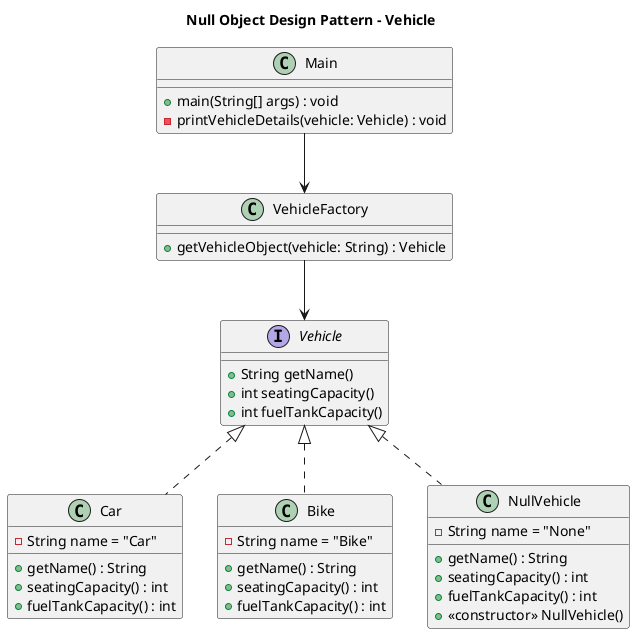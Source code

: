 @startuml NullObjectPattern
title Null Object Design Pattern - Vehicle

interface Vehicle {
    +String getName()
    +int seatingCapacity()
    +int fuelTankCapacity()
}

class Car {
    -String name = "Car"
    +getName() : String
    +seatingCapacity() : int
    +fuelTankCapacity() : int
}

class Bike {
    -String name = "Bike"
    +getName() : String
    +seatingCapacity() : int
    +fuelTankCapacity() : int
}

class NullVehicle {
    -String name = "None"
    +getName() : String
    +seatingCapacity() : int
    +fuelTankCapacity() : int
    +<<constructor>> NullVehicle()
}

class VehicleFactory {
    +getVehicleObject(vehicle: String) : Vehicle
}

class Main {
    +main(String[] args) : void
    -printVehicleDetails(vehicle: Vehicle) : void
}

Vehicle <|.. Car
Vehicle <|.. Bike
Vehicle <|.. NullVehicle

Main --> VehicleFactory
VehicleFactory --> Vehicle

@enduml
